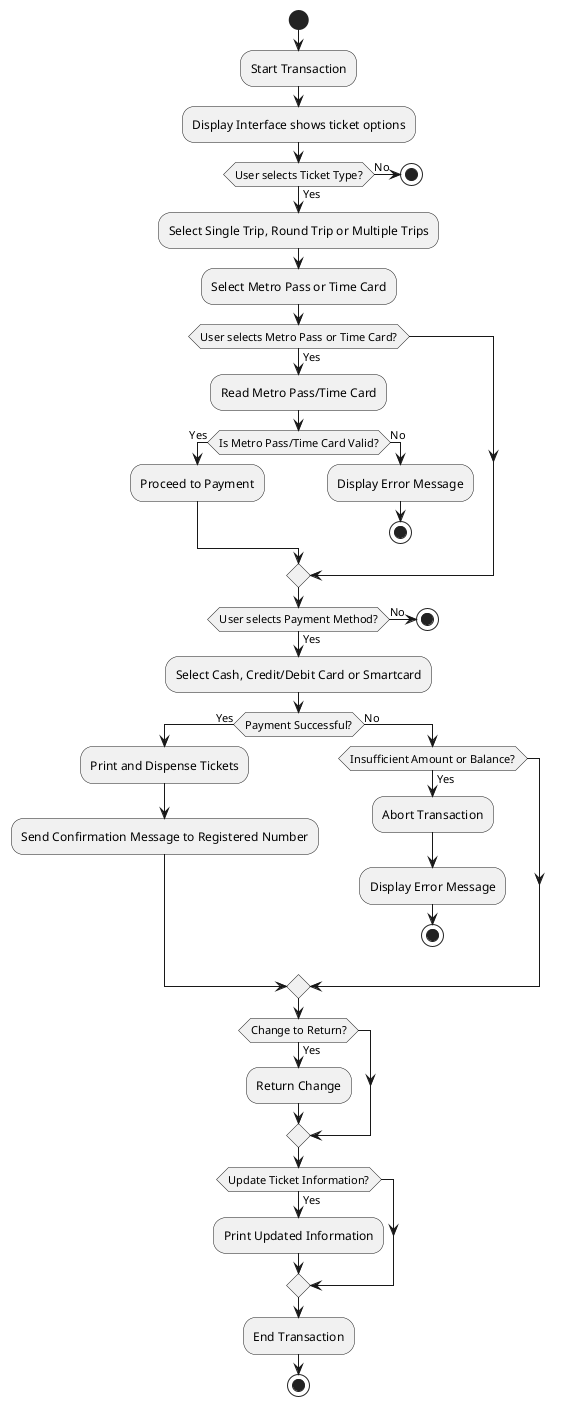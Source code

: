 @startuml
start

:Start Transaction;
:Display Interface shows ticket options;

if (User selects Ticket Type?) then (Yes)
    :Select Single Trip, Round Trip or Multiple Trips;
    :Select Metro Pass or Time Card;
else (No)
    stop
endif

if (User selects Metro Pass or Time Card?) then (Yes)
    :Read Metro Pass/Time Card;
    if (Is Metro Pass/Time Card Valid?) then (Yes)
        :Proceed to Payment;
    else (No)
        :Display Error Message;
        stop
    endif
endif

if (User selects Payment Method?) then (Yes)
    :Select Cash, Credit/Debit Card or Smartcard;
else (No)
    stop
endif

if (Payment Successful?) then (Yes)
    :Print and Dispense Tickets;
    :Send Confirmation Message to Registered Number;
else (No)
    if (Insufficient Amount or Balance?) then (Yes)
        :Abort Transaction;
        :Display Error Message;
        stop
    endif
endif

if (Change to Return?) then (Yes)
    :Return Change;
endif

if (Update Ticket Information?) then (Yes)
    :Print Updated Information;
endif

:End Transaction;
stop
@enduml
